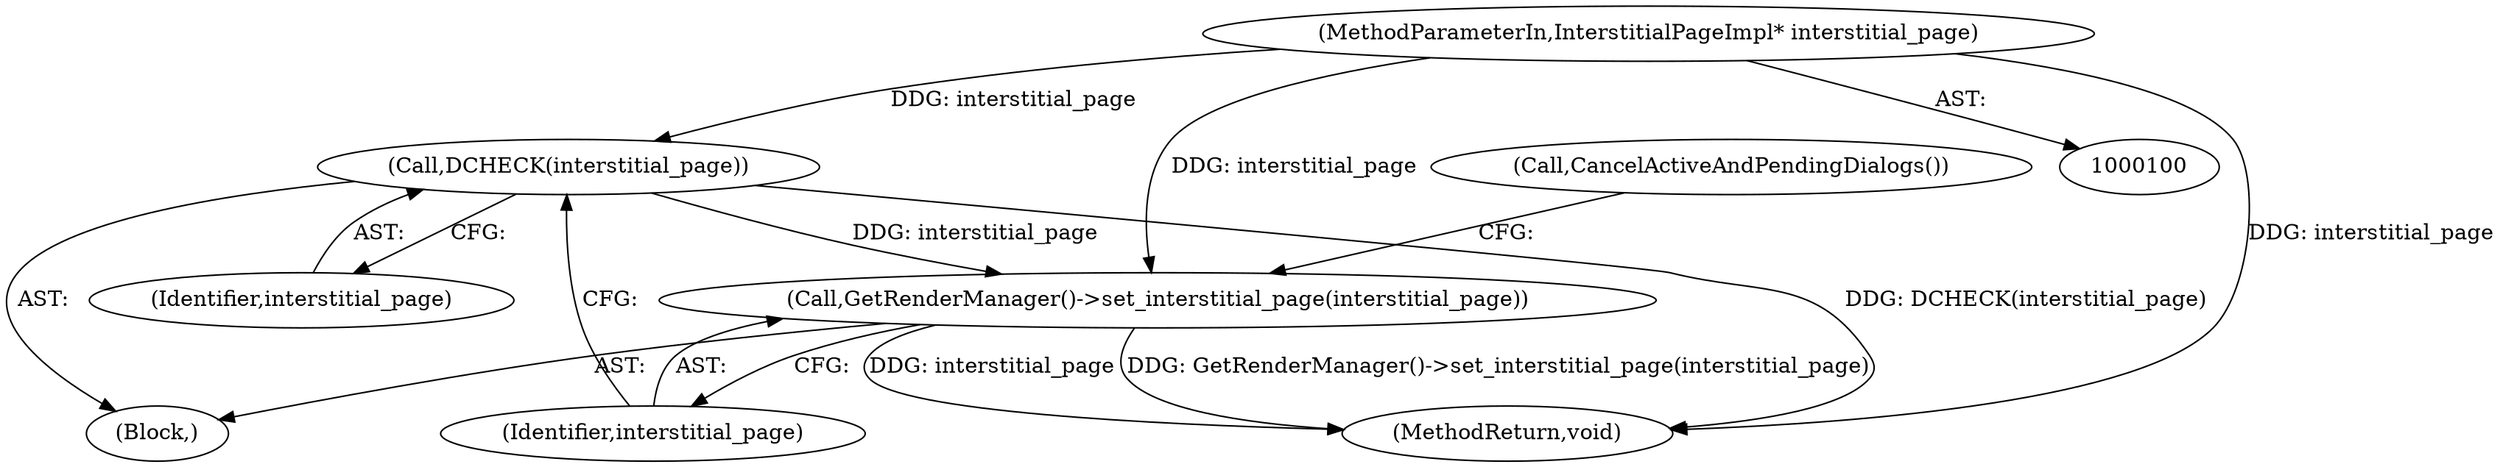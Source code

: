 digraph "0_Chrome_adca986a53b31b6da4cb22f8e755f6856daea89a_4@pointer" {
"1000103" [label="(Call,DCHECK(interstitial_page))"];
"1000101" [label="(MethodParameterIn,InterstitialPageImpl* interstitial_page)"];
"1000105" [label="(Call,GetRenderManager()->set_interstitial_page(interstitial_page))"];
"1000107" [label="(Call,CancelActiveAndPendingDialogs())"];
"1000101" [label="(MethodParameterIn,InterstitialPageImpl* interstitial_page)"];
"1000130" [label="(MethodReturn,void)"];
"1000104" [label="(Identifier,interstitial_page)"];
"1000105" [label="(Call,GetRenderManager()->set_interstitial_page(interstitial_page))"];
"1000102" [label="(Block,)"];
"1000103" [label="(Call,DCHECK(interstitial_page))"];
"1000106" [label="(Identifier,interstitial_page)"];
"1000103" -> "1000102"  [label="AST: "];
"1000103" -> "1000104"  [label="CFG: "];
"1000104" -> "1000103"  [label="AST: "];
"1000106" -> "1000103"  [label="CFG: "];
"1000103" -> "1000130"  [label="DDG: DCHECK(interstitial_page)"];
"1000101" -> "1000103"  [label="DDG: interstitial_page"];
"1000103" -> "1000105"  [label="DDG: interstitial_page"];
"1000101" -> "1000100"  [label="AST: "];
"1000101" -> "1000130"  [label="DDG: interstitial_page"];
"1000101" -> "1000105"  [label="DDG: interstitial_page"];
"1000105" -> "1000102"  [label="AST: "];
"1000105" -> "1000106"  [label="CFG: "];
"1000106" -> "1000105"  [label="AST: "];
"1000107" -> "1000105"  [label="CFG: "];
"1000105" -> "1000130"  [label="DDG: GetRenderManager()->set_interstitial_page(interstitial_page)"];
"1000105" -> "1000130"  [label="DDG: interstitial_page"];
}

